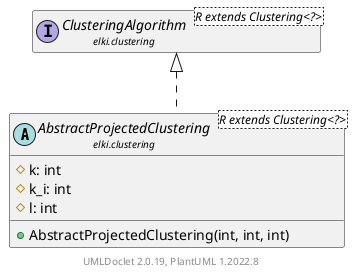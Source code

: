 @startuml
    remove .*\.(Instance|Par|Parameterizer|Factory)$
    set namespaceSeparator none
    hide empty fields
    hide empty methods

    abstract class "<size:14>AbstractProjectedClustering\n<size:10>elki.clustering" as elki.clustering.AbstractProjectedClustering<R extends Clustering<?>> [[AbstractProjectedClustering.html]] {
        #k: int
        #k_i: int
        #l: int
        +AbstractProjectedClustering(int, int, int)
    }

    interface "<size:14>ClusteringAlgorithm\n<size:10>elki.clustering" as elki.clustering.ClusteringAlgorithm<R extends Clustering<?>> [[ClusteringAlgorithm.html]]
    abstract class "<size:14>AbstractProjectedClustering.Par\n<size:10>elki.clustering" as elki.clustering.AbstractProjectedClustering.Par [[AbstractProjectedClustering.Par.html]]

    elki.clustering.ClusteringAlgorithm <|.. elki.clustering.AbstractProjectedClustering
    elki.clustering.AbstractProjectedClustering +-- elki.clustering.AbstractProjectedClustering.Par

    center footer UMLDoclet 2.0.19, PlantUML 1.2022.8
@enduml
